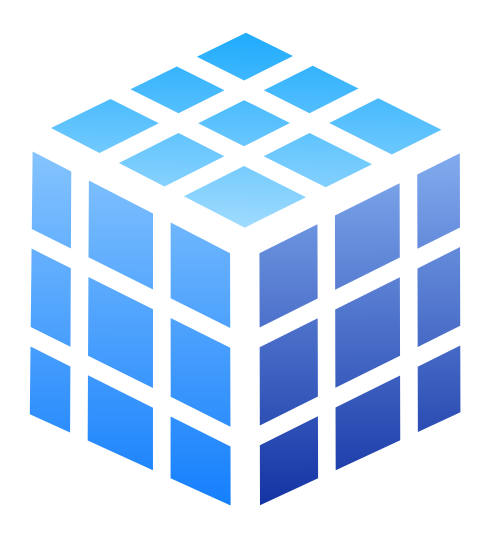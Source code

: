 <mxfile version="17.4.2" type="github">
  <diagram id="c7y519gA3s1je9VupAIh" name="Page-1">
    <mxGraphModel dx="403" dy="412" grid="1" gridSize="10" guides="1" tooltips="1" connect="1" arrows="1" fold="1" page="1" pageScale="1" pageWidth="850" pageHeight="1100" math="0" shadow="0">
      <root>
        <mxCell id="0" />
        <mxCell id="1" parent="0" />
        <mxCell id="zs32M_NojRUOGyf8K7Fj-1" value="" style="aspect=fixed;perimeter=ellipsePerimeter;html=1;align=center;shadow=0;dashed=0;spacingTop=3;image;image=img/lib/active_directory/database_cube.svg;" vertex="1" parent="1">
          <mxGeometry x="260" y="90" width="245" height="272.22" as="geometry" />
        </mxCell>
      </root>
    </mxGraphModel>
  </diagram>
</mxfile>
